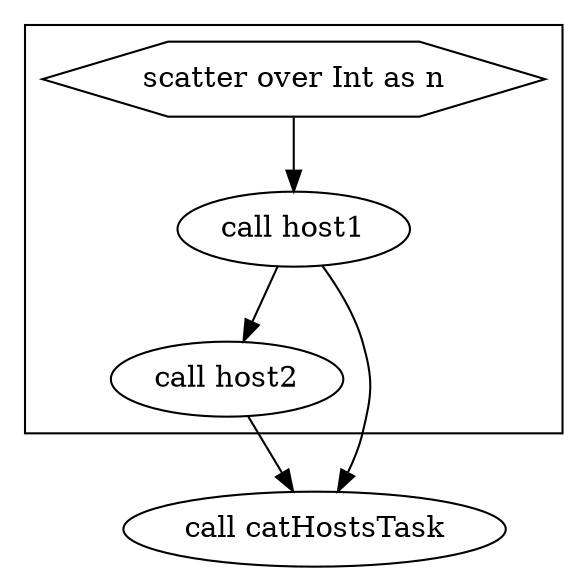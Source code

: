 digraph hostwf {
  #rankdir=LR;
  compound=true;

  # Links
  SCATTER_0_VARIABLE_n -> CALL_host1
  CALL_host1 -> CALL_host2
  CALL_host1 -> CALL_catHostsTask
  CALL_host2 -> CALL_catHostsTask

  # Nodes
  subgraph cluster_0 {
    style="filled,solid";
    fillcolor=white;
    CALL_host1 [label="call host1"]
    CALL_host2 [label="call host2"]
    SCATTER_0_VARIABLE_n [shape="hexagon" label="scatter over Int as n"]
  }
  CALL_catHostsTask [label="call catHostsTask"]
}
